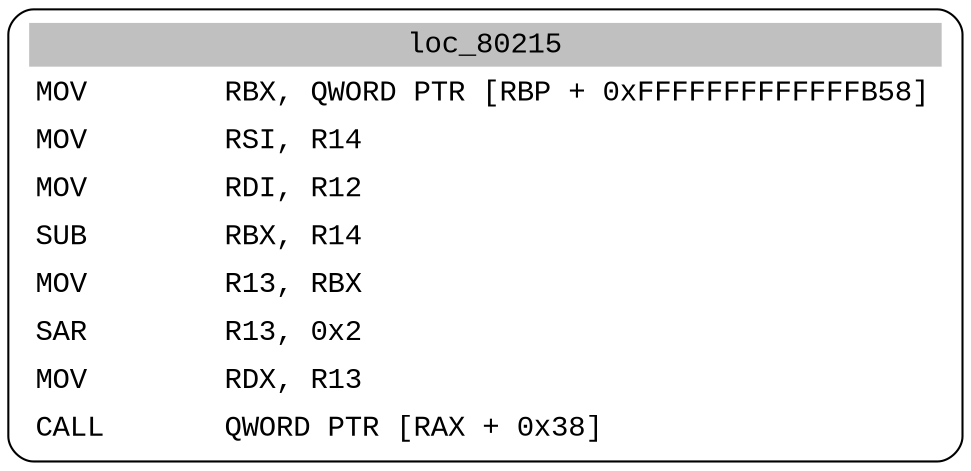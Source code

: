 digraph asm_graph {
1941 [
shape="Mrecord" fontname="Courier New"label =<<table border="0" cellborder="0" cellpadding="3"><tr><td align="center" colspan="2" bgcolor="grey">loc_80215</td></tr><tr><td align="left">MOV        RBX, QWORD PTR [RBP + 0xFFFFFFFFFFFFFB58]</td></tr><tr><td align="left">MOV        RSI, R14</td></tr><tr><td align="left">MOV        RDI, R12</td></tr><tr><td align="left">SUB        RBX, R14</td></tr><tr><td align="left">MOV        R13, RBX</td></tr><tr><td align="left">SAR        R13, 0x2</td></tr><tr><td align="left">MOV        RDX, R13</td></tr><tr><td align="left">CALL       QWORD PTR [RAX + 0x38]</td></tr></table>> ];
}